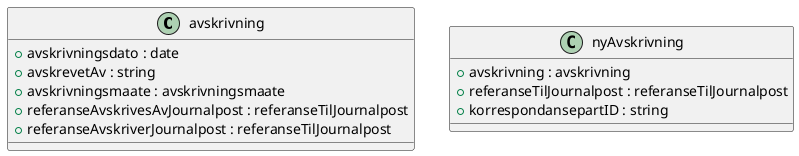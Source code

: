 @startuml

class avskrivning {
    +avskrivningsdato : date
    +avskrevetAv : string
    +avskrivningsmaate : avskrivningsmaate
    +referanseAvskrivesAvJournalpost : referanseTilJournalpost
    +referanseAvskriverJournalpost : referanseTilJournalpost
}
class nyAvskrivning {
    +avskrivning : avskrivning
    +referanseTilJournalpost : referanseTilJournalpost
    +korrespondansepartID : string
}

@enduml
